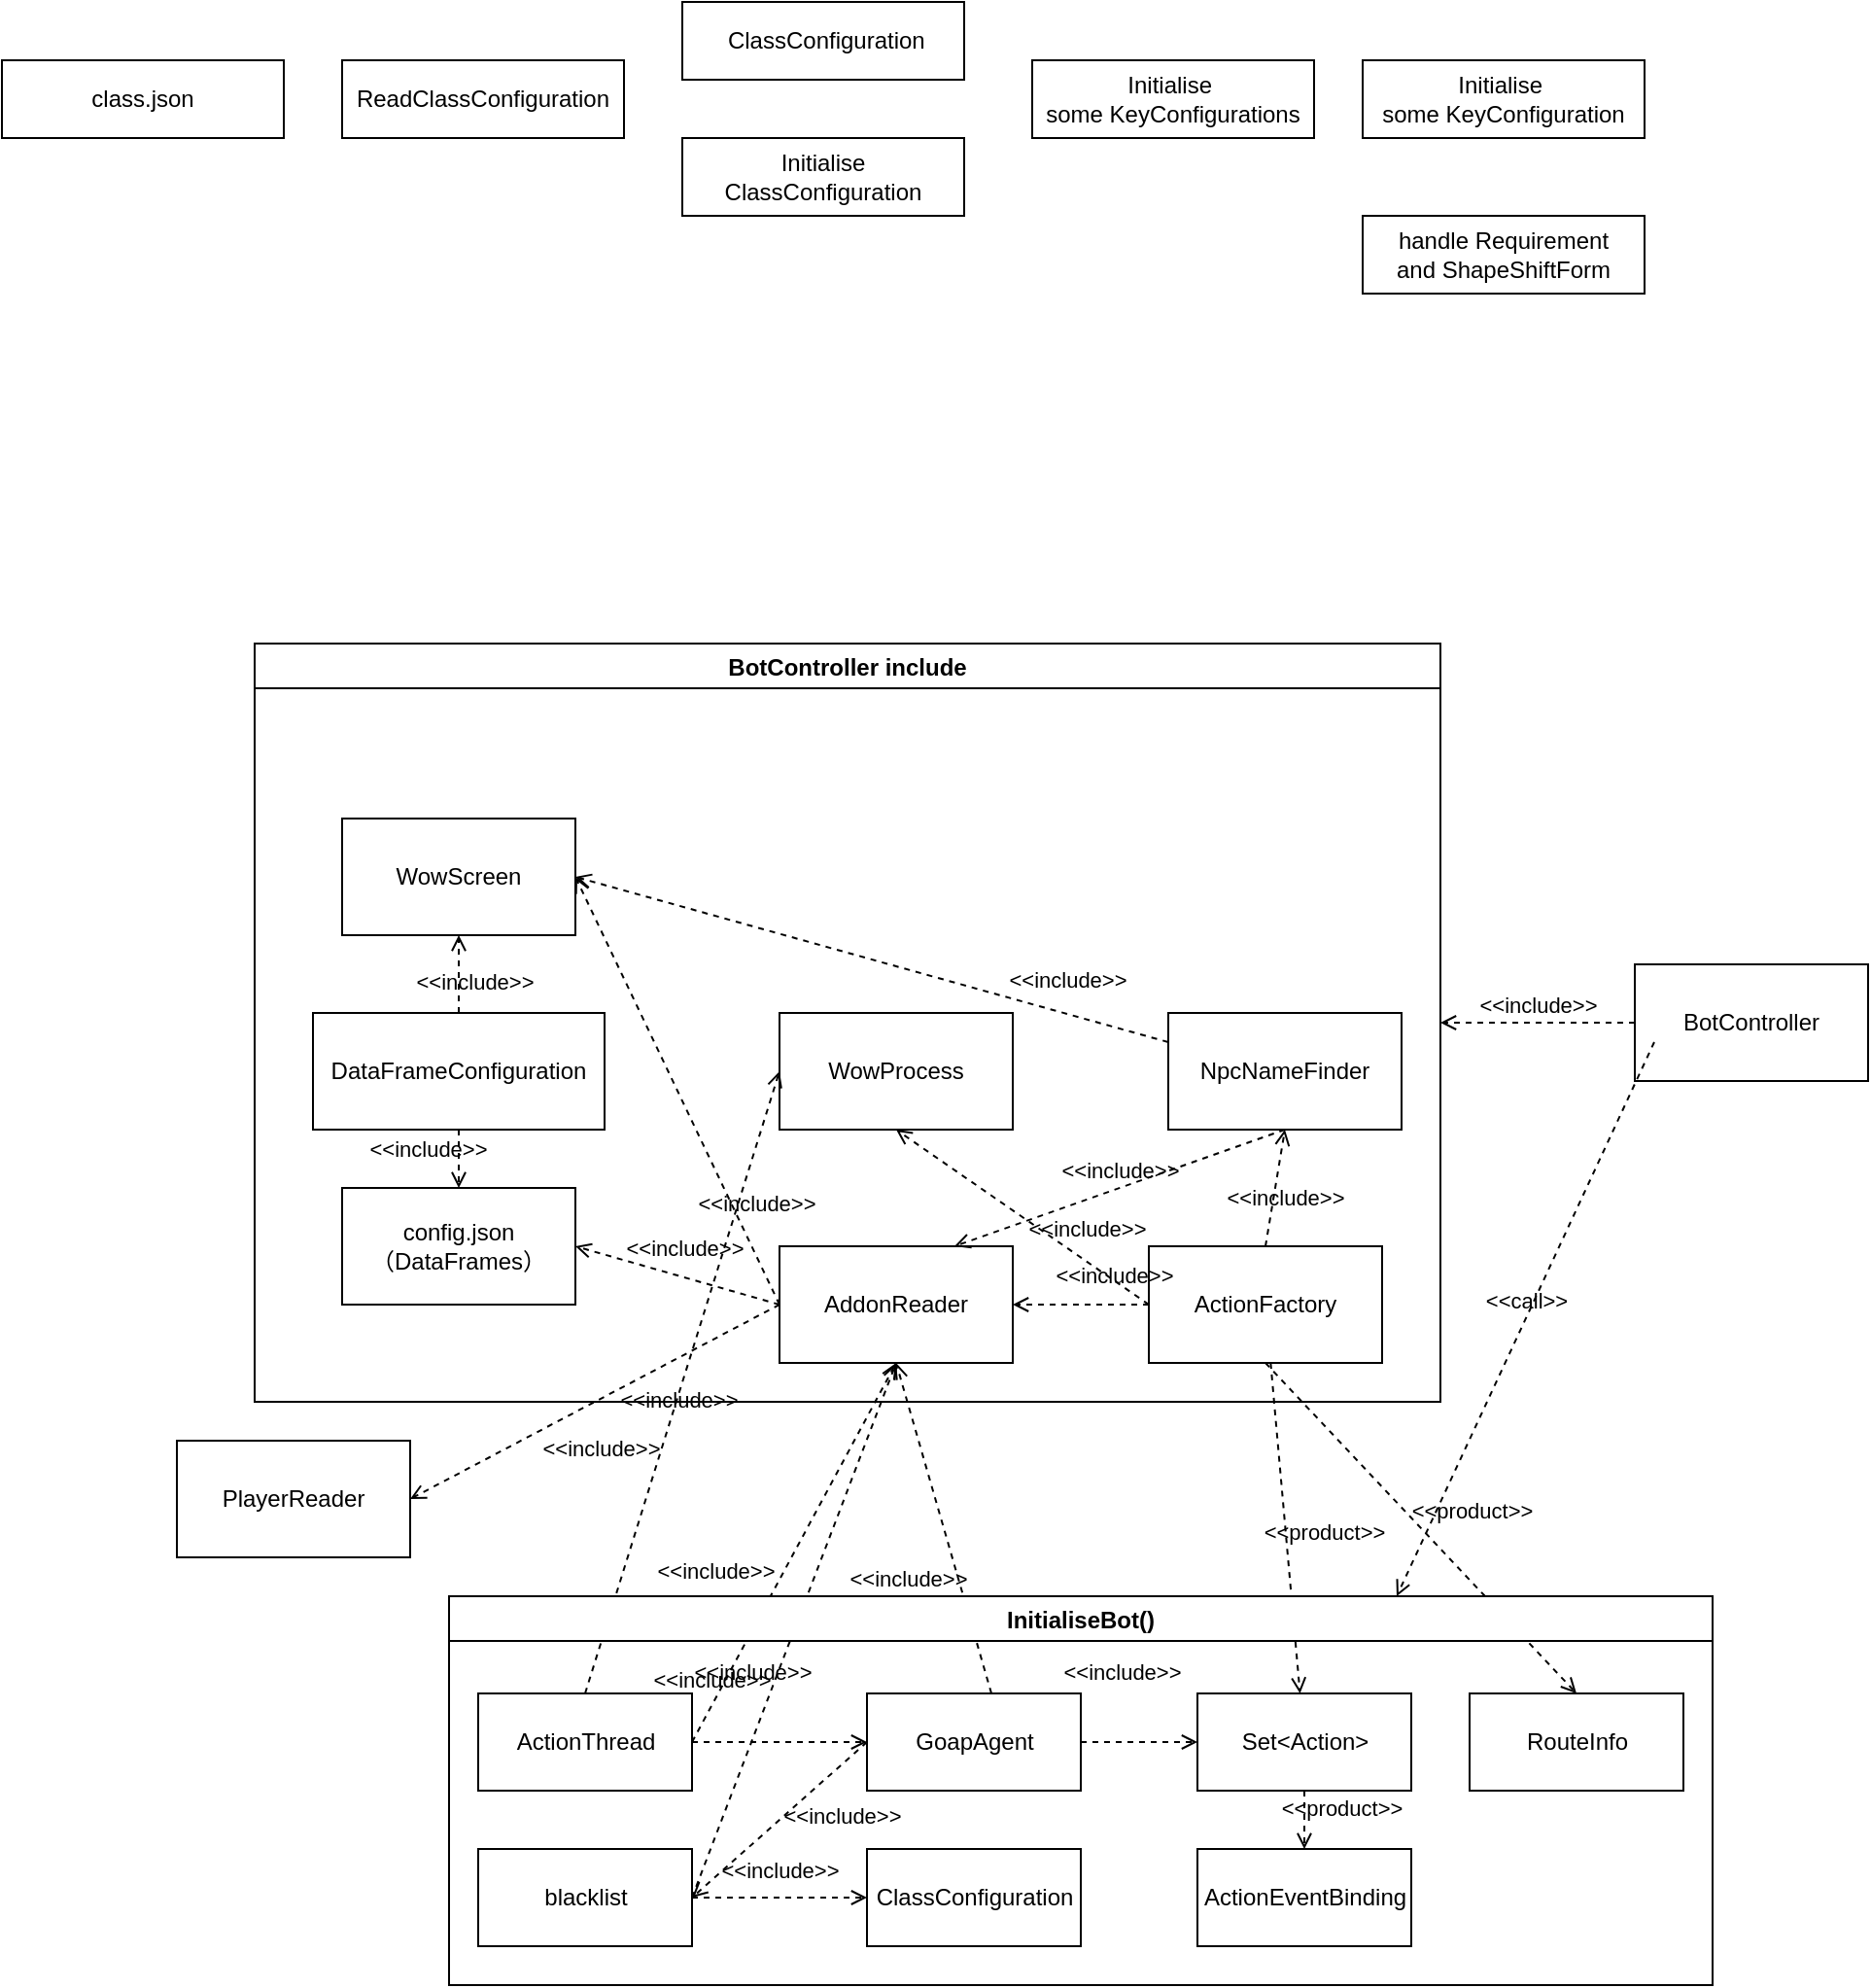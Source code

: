 <mxfile version="20.2.3" type="github">
  <diagram id="H3O-LNX6H-VDbd5dW60C" name="第 1 页">
    <mxGraphModel dx="2120" dy="1744" grid="1" gridSize="10" guides="1" tooltips="1" connect="1" arrows="1" fold="1" page="1" pageScale="1" pageWidth="827" pageHeight="1169" math="0" shadow="0">
      <root>
        <mxCell id="0" />
        <mxCell id="1" parent="0" />
        <mxCell id="WofrI5HJTd11R4k4WThL-1" value="BotController" style="rounded=0;whiteSpace=wrap;html=1;" parent="1" vertex="1">
          <mxGeometry x="620" y="115" width="120" height="60" as="geometry" />
        </mxCell>
        <mxCell id="WofrI5HJTd11R4k4WThL-14" value="PlayerReader" style="rounded=0;whiteSpace=wrap;html=1;" parent="1" vertex="1">
          <mxGeometry x="-130" y="360" width="120" height="60" as="geometry" />
        </mxCell>
        <mxCell id="WofrI5HJTd11R4k4WThL-15" value="&amp;lt;&amp;lt;include&amp;gt;&amp;gt;" style="edgeStyle=none;html=1;endArrow=open;verticalAlign=bottom;dashed=1;labelBackgroundColor=none;rounded=0;exitX=0;exitY=0.5;exitDx=0;exitDy=0;entryX=1;entryY=0.5;entryDx=0;entryDy=0;" parent="1" source="WofrI5HJTd11R4k4WThL-9" target="WofrI5HJTd11R4k4WThL-14" edge="1">
          <mxGeometry x="-0.32" y="27" width="160" relative="1" as="geometry">
            <mxPoint x="219.04" y="332.02" as="sourcePoint" />
            <mxPoint x="190" y="380" as="targetPoint" />
            <mxPoint as="offset" />
          </mxGeometry>
        </mxCell>
        <mxCell id="WofrI5HJTd11R4k4WThL-21" value="BotController include" style="swimlane;" parent="1" vertex="1">
          <mxGeometry x="-90" y="-50" width="610" height="390" as="geometry">
            <mxRectangle x="-90" y="-50" width="140" height="30" as="alternateBounds" />
          </mxGeometry>
        </mxCell>
        <mxCell id="WofrI5HJTd11R4k4WThL-2" value="WowProcess" style="rounded=0;whiteSpace=wrap;html=1;" parent="WofrI5HJTd11R4k4WThL-21" vertex="1">
          <mxGeometry x="270" y="190" width="120" height="60" as="geometry" />
        </mxCell>
        <mxCell id="WofrI5HJTd11R4k4WThL-3" value="WowScreen" style="rounded=0;whiteSpace=wrap;html=1;" parent="WofrI5HJTd11R4k4WThL-21" vertex="1">
          <mxGeometry x="45" y="90" width="120" height="60" as="geometry" />
        </mxCell>
        <mxCell id="WofrI5HJTd11R4k4WThL-4" value="NpcNameFinder" style="rounded=0;whiteSpace=wrap;html=1;" parent="WofrI5HJTd11R4k4WThL-21" vertex="1">
          <mxGeometry x="470" y="190" width="120" height="60" as="geometry" />
        </mxCell>
        <mxCell id="WofrI5HJTd11R4k4WThL-5" value="DataFrameConfiguration" style="rounded=0;whiteSpace=wrap;html=1;" parent="WofrI5HJTd11R4k4WThL-21" vertex="1">
          <mxGeometry x="30" y="190" width="150" height="60" as="geometry" />
        </mxCell>
        <mxCell id="WofrI5HJTd11R4k4WThL-6" value="&amp;lt;&amp;lt;include&amp;gt;&amp;gt;" style="edgeStyle=none;html=1;endArrow=open;verticalAlign=bottom;dashed=1;labelBackgroundColor=none;rounded=0;entryX=0.5;entryY=1;entryDx=0;entryDy=0;exitX=0.5;exitY=0;exitDx=0;exitDy=0;" parent="WofrI5HJTd11R4k4WThL-21" source="WofrI5HJTd11R4k4WThL-5" target="WofrI5HJTd11R4k4WThL-3" edge="1">
          <mxGeometry x="-0.644" y="-8" width="160" relative="1" as="geometry">
            <mxPoint x="235" y="-90" as="sourcePoint" />
            <mxPoint x="135" y="80" as="targetPoint" />
            <mxPoint as="offset" />
          </mxGeometry>
        </mxCell>
        <mxCell id="WofrI5HJTd11R4k4WThL-7" value="config.json&lt;br&gt;（DataFrames）" style="rounded=0;whiteSpace=wrap;html=1;" parent="WofrI5HJTd11R4k4WThL-21" vertex="1">
          <mxGeometry x="45" y="280" width="120" height="60" as="geometry" />
        </mxCell>
        <mxCell id="WofrI5HJTd11R4k4WThL-8" value="&amp;lt;&amp;lt;include&amp;gt;&amp;gt;" style="edgeStyle=none;html=1;endArrow=open;verticalAlign=bottom;dashed=1;labelBackgroundColor=none;rounded=0;entryX=0.5;entryY=0;entryDx=0;entryDy=0;exitX=0.5;exitY=1;exitDx=0;exitDy=0;" parent="WofrI5HJTd11R4k4WThL-21" source="WofrI5HJTd11R4k4WThL-5" target="WofrI5HJTd11R4k4WThL-7" edge="1">
          <mxGeometry x="0.288" y="-16" width="160" relative="1" as="geometry">
            <mxPoint x="340" y="-60" as="sourcePoint" />
            <mxPoint x="325" y="-100" as="targetPoint" />
            <mxPoint y="-1" as="offset" />
          </mxGeometry>
        </mxCell>
        <mxCell id="WofrI5HJTd11R4k4WThL-9" value="AddonReader" style="rounded=0;whiteSpace=wrap;html=1;" parent="WofrI5HJTd11R4k4WThL-21" vertex="1">
          <mxGeometry x="270" y="310" width="120" height="60" as="geometry" />
        </mxCell>
        <mxCell id="WofrI5HJTd11R4k4WThL-10" value="&amp;lt;&amp;lt;include&amp;gt;&amp;gt;" style="edgeStyle=none;html=1;endArrow=open;verticalAlign=bottom;dashed=1;labelBackgroundColor=none;rounded=0;exitX=0;exitY=0.5;exitDx=0;exitDy=0;entryX=1;entryY=0.5;entryDx=0;entryDy=0;" parent="WofrI5HJTd11R4k4WThL-21" source="WofrI5HJTd11R4k4WThL-9" target="WofrI5HJTd11R4k4WThL-3" edge="1">
          <mxGeometry x="-0.644" y="-8" width="160" relative="1" as="geometry">
            <mxPoint x="340" y="-60" as="sourcePoint" />
            <mxPoint x="165" y="-70" as="targetPoint" />
            <mxPoint as="offset" />
          </mxGeometry>
        </mxCell>
        <mxCell id="WofrI5HJTd11R4k4WThL-11" value="&amp;lt;&amp;lt;include&amp;gt;&amp;gt;" style="edgeStyle=none;html=1;endArrow=open;verticalAlign=bottom;dashed=1;labelBackgroundColor=none;rounded=0;entryX=1;entryY=0.5;entryDx=0;entryDy=0;exitX=0;exitY=0.5;exitDx=0;exitDy=0;" parent="WofrI5HJTd11R4k4WThL-21" source="WofrI5HJTd11R4k4WThL-9" target="WofrI5HJTd11R4k4WThL-7" edge="1">
          <mxGeometry x="-0.027" y="-6" width="160" relative="1" as="geometry">
            <mxPoint x="350" y="-50" as="sourcePoint" />
            <mxPoint x="335" y="-90" as="targetPoint" />
            <mxPoint as="offset" />
          </mxGeometry>
        </mxCell>
        <mxCell id="WofrI5HJTd11R4k4WThL-12" value="&amp;lt;&amp;lt;include&amp;gt;&amp;gt;" style="edgeStyle=none;html=1;endArrow=open;verticalAlign=bottom;dashed=1;labelBackgroundColor=none;rounded=0;entryX=1;entryY=0.5;entryDx=0;entryDy=0;exitX=0;exitY=0.25;exitDx=0;exitDy=0;" parent="WofrI5HJTd11R4k4WThL-21" source="WofrI5HJTd11R4k4WThL-4" target="WofrI5HJTd11R4k4WThL-3" edge="1">
          <mxGeometry x="-0.644" y="-8" width="160" relative="1" as="geometry">
            <mxPoint x="25" y="-30" as="sourcePoint" />
            <mxPoint x="-75" y="-130" as="targetPoint" />
            <mxPoint as="offset" />
          </mxGeometry>
        </mxCell>
        <mxCell id="WofrI5HJTd11R4k4WThL-13" value="&amp;lt;&amp;lt;include&amp;gt;&amp;gt;" style="edgeStyle=none;html=1;endArrow=open;verticalAlign=bottom;dashed=1;labelBackgroundColor=none;rounded=0;entryX=0.75;entryY=0;entryDx=0;entryDy=0;exitX=0.5;exitY=1;exitDx=0;exitDy=0;" parent="WofrI5HJTd11R4k4WThL-21" source="WofrI5HJTd11R4k4WThL-4" target="WofrI5HJTd11R4k4WThL-9" edge="1">
          <mxGeometry width="160" relative="1" as="geometry">
            <mxPoint x="125" y="-220" as="sourcePoint" />
            <mxPoint x="-105" y="-100" as="targetPoint" />
            <mxPoint as="offset" />
          </mxGeometry>
        </mxCell>
        <mxCell id="WofrI5HJTd11R4k4WThL-16" value="ActionFactory" style="rounded=0;whiteSpace=wrap;html=1;" parent="WofrI5HJTd11R4k4WThL-21" vertex="1">
          <mxGeometry x="460" y="310" width="120" height="60" as="geometry" />
        </mxCell>
        <mxCell id="WofrI5HJTd11R4k4WThL-17" value="&amp;lt;&amp;lt;include&amp;gt;&amp;gt;" style="edgeStyle=none;html=1;endArrow=open;verticalAlign=bottom;dashed=1;labelBackgroundColor=none;rounded=0;exitX=0;exitY=0.5;exitDx=0;exitDy=0;" parent="WofrI5HJTd11R4k4WThL-21" source="WofrI5HJTd11R4k4WThL-16" target="WofrI5HJTd11R4k4WThL-9" edge="1">
          <mxGeometry x="-0.443" y="-6" width="160" relative="1" as="geometry">
            <mxPoint x="205" y="40" as="sourcePoint" />
            <mxPoint x="-105" y="-100" as="targetPoint" />
            <mxPoint x="1" as="offset" />
          </mxGeometry>
        </mxCell>
        <mxCell id="WofrI5HJTd11R4k4WThL-18" value="&amp;lt;&amp;lt;include&amp;gt;&amp;gt;" style="edgeStyle=none;html=1;endArrow=open;verticalAlign=bottom;dashed=1;labelBackgroundColor=none;rounded=0;exitX=0;exitY=0.5;exitDx=0;exitDy=0;entryX=0.5;entryY=1;entryDx=0;entryDy=0;" parent="WofrI5HJTd11R4k4WThL-21" source="WofrI5HJTd11R4k4WThL-16" target="WofrI5HJTd11R4k4WThL-2" edge="1">
          <mxGeometry x="-0.443" y="-6" width="160" relative="1" as="geometry">
            <mxPoint x="235" y="-50" as="sourcePoint" />
            <mxPoint x="65" y="40" as="targetPoint" />
            <mxPoint x="1" as="offset" />
          </mxGeometry>
        </mxCell>
        <mxCell id="WofrI5HJTd11R4k4WThL-19" value="&amp;lt;&amp;lt;include&amp;gt;&amp;gt;" style="edgeStyle=none;html=1;endArrow=open;verticalAlign=bottom;dashed=1;labelBackgroundColor=none;rounded=0;entryX=0.5;entryY=1;entryDx=0;entryDy=0;exitX=0.5;exitY=0;exitDx=0;exitDy=0;" parent="WofrI5HJTd11R4k4WThL-21" source="WofrI5HJTd11R4k4WThL-16" target="WofrI5HJTd11R4k4WThL-4" edge="1">
          <mxGeometry x="-0.443" y="-6" width="160" relative="1" as="geometry">
            <mxPoint x="380" y="270" as="sourcePoint" />
            <mxPoint x="-75" y="-220" as="targetPoint" />
            <mxPoint x="1" as="offset" />
          </mxGeometry>
        </mxCell>
        <mxCell id="WofrI5HJTd11R4k4WThL-22" value="&amp;lt;&amp;lt;include&amp;gt;&amp;gt;" style="edgeStyle=none;html=1;endArrow=open;verticalAlign=bottom;dashed=1;labelBackgroundColor=none;rounded=0;entryX=1;entryY=0.5;entryDx=0;entryDy=0;exitX=0;exitY=0.5;exitDx=0;exitDy=0;" parent="1" source="WofrI5HJTd11R4k4WThL-1" target="WofrI5HJTd11R4k4WThL-21" edge="1">
          <mxGeometry width="160" relative="1" as="geometry">
            <mxPoint x="450" y="210" as="sourcePoint" />
            <mxPoint x="280" y="270" as="targetPoint" />
            <mxPoint as="offset" />
          </mxGeometry>
        </mxCell>
        <mxCell id="WofrI5HJTd11R4k4WThL-31" value="&amp;lt;&amp;lt;include&amp;gt;&amp;gt;" style="edgeStyle=none;html=1;endArrow=open;verticalAlign=bottom;dashed=1;labelBackgroundColor=none;rounded=0;exitX=1;exitY=0.5;exitDx=0;exitDy=0;entryX=0.5;entryY=1;entryDx=0;entryDy=0;" parent="1" source="WofrI5HJTd11R4k4WThL-28" target="WofrI5HJTd11R4k4WThL-9" edge="1">
          <mxGeometry x="-0.32" y="27" width="160" relative="1" as="geometry">
            <mxPoint x="190" y="300" as="sourcePoint" />
            <mxPoint x="90" y="400" as="targetPoint" />
            <mxPoint as="offset" />
          </mxGeometry>
        </mxCell>
        <mxCell id="WofrI5HJTd11R4k4WThL-33" value="&amp;lt;&amp;lt;product&amp;gt;&amp;gt;" style="edgeStyle=none;html=1;endArrow=open;verticalAlign=bottom;dashed=1;labelBackgroundColor=none;rounded=0;" parent="1" source="WofrI5HJTd11R4k4WThL-16" target="WofrI5HJTd11R4k4WThL-25" edge="1">
          <mxGeometry x="0.151" y="19" width="160" relative="1" as="geometry">
            <mxPoint x="210" y="320" as="sourcePoint" />
            <mxPoint x="330" y="430" as="targetPoint" />
            <mxPoint as="offset" />
          </mxGeometry>
        </mxCell>
        <mxCell id="WofrI5HJTd11R4k4WThL-34" value="&amp;lt;&amp;lt;product&amp;gt;&amp;gt;" style="edgeStyle=none;html=1;endArrow=open;verticalAlign=bottom;dashed=1;labelBackgroundColor=none;rounded=0;exitX=0.5;exitY=1;exitDx=0;exitDy=0;entryX=0.5;entryY=0;entryDx=0;entryDy=0;" parent="1" source="WofrI5HJTd11R4k4WThL-16" target="WofrI5HJTd11R4k4WThL-26" edge="1">
          <mxGeometry x="0.151" y="19" width="160" relative="1" as="geometry">
            <mxPoint x="446.96" y="328.98" as="sourcePoint" />
            <mxPoint x="453.268" y="420" as="targetPoint" />
            <mxPoint as="offset" />
          </mxGeometry>
        </mxCell>
        <mxCell id="WofrI5HJTd11R4k4WThL-35" value="&amp;lt;&amp;lt;include&amp;gt;&amp;gt;" style="edgeStyle=none;html=1;endArrow=open;verticalAlign=bottom;dashed=1;labelBackgroundColor=none;rounded=0;exitX=0.582;exitY=0;exitDx=0;exitDy=0;entryX=0.5;entryY=1;entryDx=0;entryDy=0;exitPerimeter=0;" parent="1" source="WofrI5HJTd11R4k4WThL-27" target="WofrI5HJTd11R4k4WThL-9" edge="1">
          <mxGeometry x="-0.32" y="27" width="160" relative="1" as="geometry">
            <mxPoint x="140" y="495" as="sourcePoint" />
            <mxPoint x="250" y="330" as="targetPoint" />
            <mxPoint as="offset" />
          </mxGeometry>
        </mxCell>
        <mxCell id="WofrI5HJTd11R4k4WThL-38" value="&amp;lt;&amp;lt;include&amp;gt;&amp;gt;" style="edgeStyle=none;html=1;endArrow=open;verticalAlign=bottom;dashed=1;labelBackgroundColor=none;rounded=0;exitX=1;exitY=0.5;exitDx=0;exitDy=0;entryX=0.5;entryY=1;entryDx=0;entryDy=0;" parent="1" source="WofrI5HJTd11R4k4WThL-29" target="WofrI5HJTd11R4k4WThL-9" edge="1">
          <mxGeometry x="-0.32" y="27" width="160" relative="1" as="geometry">
            <mxPoint x="295" y="420" as="sourcePoint" />
            <mxPoint x="420" y="340" as="targetPoint" />
            <mxPoint as="offset" />
          </mxGeometry>
        </mxCell>
        <mxCell id="WofrI5HJTd11R4k4WThL-40" value="&amp;lt;&amp;lt;include&amp;gt;&amp;gt;" style="edgeStyle=none;html=1;endArrow=open;verticalAlign=bottom;dashed=1;labelBackgroundColor=none;rounded=0;exitX=0.5;exitY=0;exitDx=0;exitDy=0;entryX=0;entryY=0.5;entryDx=0;entryDy=0;" parent="1" source="WofrI5HJTd11R4k4WThL-29" target="WofrI5HJTd11R4k4WThL-2" edge="1">
          <mxGeometry x="-0.32" y="27" width="160" relative="1" as="geometry">
            <mxPoint x="315" y="440" as="sourcePoint" />
            <mxPoint x="440" y="360" as="targetPoint" />
            <mxPoint as="offset" />
          </mxGeometry>
        </mxCell>
        <mxCell id="WofrI5HJTd11R4k4WThL-42" value="InitialiseBot()" style="swimlane;" parent="1" vertex="1">
          <mxGeometry x="10" y="440" width="650" height="200" as="geometry">
            <mxRectangle x="10" y="440" width="120" height="30" as="alternateBounds" />
          </mxGeometry>
        </mxCell>
        <mxCell id="WofrI5HJTd11R4k4WThL-24" value="ClassConfiguration" style="html=1;" parent="WofrI5HJTd11R4k4WThL-42" vertex="1">
          <mxGeometry x="215" y="130" width="110" height="50" as="geometry" />
        </mxCell>
        <mxCell id="WofrI5HJTd11R4k4WThL-25" value="Set&amp;lt;Action&amp;gt;" style="html=1;" parent="WofrI5HJTd11R4k4WThL-42" vertex="1">
          <mxGeometry x="385" y="50" width="110" height="50" as="geometry" />
        </mxCell>
        <mxCell id="WofrI5HJTd11R4k4WThL-26" value="RouteInfo" style="html=1;" parent="WofrI5HJTd11R4k4WThL-42" vertex="1">
          <mxGeometry x="525" y="50" width="110" height="50" as="geometry" />
        </mxCell>
        <mxCell id="WofrI5HJTd11R4k4WThL-27" value="GoapAgent" style="html=1;" parent="WofrI5HJTd11R4k4WThL-42" vertex="1">
          <mxGeometry x="215" y="50" width="110" height="50" as="geometry" />
        </mxCell>
        <mxCell id="WofrI5HJTd11R4k4WThL-28" value="blacklist" style="html=1;" parent="WofrI5HJTd11R4k4WThL-42" vertex="1">
          <mxGeometry x="15" y="130" width="110" height="50" as="geometry" />
        </mxCell>
        <mxCell id="WofrI5HJTd11R4k4WThL-29" value="ActionThread" style="html=1;" parent="WofrI5HJTd11R4k4WThL-42" vertex="1">
          <mxGeometry x="15" y="50" width="110" height="50" as="geometry" />
        </mxCell>
        <mxCell id="WofrI5HJTd11R4k4WThL-30" value="ActionEventBinding" style="html=1;" parent="WofrI5HJTd11R4k4WThL-42" vertex="1">
          <mxGeometry x="385" y="130" width="110" height="50" as="geometry" />
        </mxCell>
        <mxCell id="WofrI5HJTd11R4k4WThL-32" value="&amp;lt;&amp;lt;include&amp;gt;&amp;gt;" style="edgeStyle=none;html=1;endArrow=open;verticalAlign=bottom;dashed=1;labelBackgroundColor=none;rounded=0;entryX=0;entryY=0.5;entryDx=0;entryDy=0;" parent="WofrI5HJTd11R4k4WThL-42" source="WofrI5HJTd11R4k4WThL-28" target="WofrI5HJTd11R4k4WThL-24" edge="1">
          <mxGeometry y="5" width="160" relative="1" as="geometry">
            <mxPoint x="195" y="-90" as="sourcePoint" />
            <mxPoint x="95" y="10" as="targetPoint" />
            <mxPoint as="offset" />
          </mxGeometry>
        </mxCell>
        <mxCell id="WofrI5HJTd11R4k4WThL-36" value="&amp;lt;&amp;lt;include&amp;gt;&amp;gt;" style="edgeStyle=none;html=1;endArrow=open;verticalAlign=bottom;dashed=1;labelBackgroundColor=none;rounded=0;entryX=1;entryY=0.5;entryDx=0;entryDy=0;exitX=0;exitY=0.5;exitDx=0;exitDy=0;" parent="WofrI5HJTd11R4k4WThL-42" source="WofrI5HJTd11R4k4WThL-27" target="WofrI5HJTd11R4k4WThL-28" edge="1">
          <mxGeometry x="-0.32" y="27" width="160" relative="1" as="geometry">
            <mxPoint x="280" y="10" as="sourcePoint" />
            <mxPoint x="405" y="-70" as="targetPoint" />
            <mxPoint as="offset" />
          </mxGeometry>
        </mxCell>
        <mxCell id="WofrI5HJTd11R4k4WThL-37" value="&amp;lt;&amp;lt;include&amp;gt;&amp;gt;" style="edgeStyle=none;html=1;endArrow=open;verticalAlign=bottom;dashed=1;labelBackgroundColor=none;rounded=0;exitX=1;exitY=0.5;exitDx=0;exitDy=0;entryX=0;entryY=0.5;entryDx=0;entryDy=0;" parent="WofrI5HJTd11R4k4WThL-42" source="WofrI5HJTd11R4k4WThL-27" target="WofrI5HJTd11R4k4WThL-25" edge="1">
          <mxGeometry x="-0.32" y="27" width="160" relative="1" as="geometry">
            <mxPoint x="280" y="10" as="sourcePoint" />
            <mxPoint x="405" y="-70" as="targetPoint" />
            <mxPoint as="offset" />
          </mxGeometry>
        </mxCell>
        <mxCell id="WofrI5HJTd11R4k4WThL-39" value="&amp;lt;&amp;lt;include&amp;gt;&amp;gt;" style="edgeStyle=none;html=1;endArrow=open;verticalAlign=bottom;dashed=1;labelBackgroundColor=none;rounded=0;exitX=1;exitY=0.5;exitDx=0;exitDy=0;entryX=0;entryY=0.5;entryDx=0;entryDy=0;" parent="WofrI5HJTd11R4k4WThL-42" source="WofrI5HJTd11R4k4WThL-29" target="WofrI5HJTd11R4k4WThL-27" edge="1">
          <mxGeometry x="-0.32" y="27" width="160" relative="1" as="geometry">
            <mxPoint x="300" y="30" as="sourcePoint" />
            <mxPoint x="425" y="-50" as="targetPoint" />
            <mxPoint as="offset" />
          </mxGeometry>
        </mxCell>
        <mxCell id="WofrI5HJTd11R4k4WThL-41" value="&amp;lt;&amp;lt;product&amp;gt;&amp;gt;" style="edgeStyle=none;html=1;endArrow=open;verticalAlign=bottom;dashed=1;labelBackgroundColor=none;rounded=0;exitX=0.5;exitY=1;exitDx=0;exitDy=0;" parent="WofrI5HJTd11R4k4WThL-42" source="WofrI5HJTd11R4k4WThL-25" target="WofrI5HJTd11R4k4WThL-30" edge="1">
          <mxGeometry x="0.151" y="19" width="160" relative="1" as="geometry">
            <mxPoint x="438.103" y="-70" as="sourcePoint" />
            <mxPoint x="447.414" y="20" as="targetPoint" />
            <mxPoint as="offset" />
          </mxGeometry>
        </mxCell>
        <mxCell id="WofrI5HJTd11R4k4WThL-43" value="&amp;lt;&amp;lt;call&amp;gt;&amp;gt;" style="edgeStyle=none;html=1;endArrow=open;verticalAlign=bottom;dashed=1;labelBackgroundColor=none;rounded=0;entryX=0.75;entryY=0;entryDx=0;entryDy=0;exitX=0;exitY=0.5;exitDx=0;exitDy=0;" parent="1" target="WofrI5HJTd11R4k4WThL-42" edge="1">
          <mxGeometry width="160" relative="1" as="geometry">
            <mxPoint x="630" y="155" as="sourcePoint" />
            <mxPoint x="530" y="155" as="targetPoint" />
            <mxPoint as="offset" />
          </mxGeometry>
        </mxCell>
        <mxCell id="-bu_YGCzz-jSB2MVg-AY-1" value="ReadClassConfiguration" style="rounded=0;whiteSpace=wrap;html=1;" vertex="1" parent="1">
          <mxGeometry x="-45" y="-350" width="145" height="40" as="geometry" />
        </mxCell>
        <mxCell id="-bu_YGCzz-jSB2MVg-AY-2" value="class.json" style="rounded=0;whiteSpace=wrap;html=1;" vertex="1" parent="1">
          <mxGeometry x="-220" y="-350" width="145" height="40" as="geometry" />
        </mxCell>
        <mxCell id="-bu_YGCzz-jSB2MVg-AY-3" value="Initialise ClassConfiguration" style="rounded=0;whiteSpace=wrap;html=1;" vertex="1" parent="1">
          <mxGeometry x="130" y="-310" width="145" height="40" as="geometry" />
        </mxCell>
        <mxCell id="-bu_YGCzz-jSB2MVg-AY-4" value="&amp;nbsp;ClassConfiguration" style="rounded=0;whiteSpace=wrap;html=1;" vertex="1" parent="1">
          <mxGeometry x="130" y="-380" width="145" height="40" as="geometry" />
        </mxCell>
        <mxCell id="-bu_YGCzz-jSB2MVg-AY-5" value="Initialise&amp;nbsp;&lt;br&gt;some&amp;nbsp;KeyConfigurations" style="rounded=0;whiteSpace=wrap;html=1;" vertex="1" parent="1">
          <mxGeometry x="310" y="-350" width="145" height="40" as="geometry" />
        </mxCell>
        <mxCell id="-bu_YGCzz-jSB2MVg-AY-6" value="Initialise&amp;nbsp;&lt;br&gt;some&amp;nbsp;KeyConfiguration" style="rounded=0;whiteSpace=wrap;html=1;" vertex="1" parent="1">
          <mxGeometry x="480" y="-350" width="145" height="40" as="geometry" />
        </mxCell>
        <mxCell id="-bu_YGCzz-jSB2MVg-AY-7" value="handle&amp;nbsp;Requirement and&amp;nbsp;ShapeShiftForm" style="rounded=0;whiteSpace=wrap;html=1;" vertex="1" parent="1">
          <mxGeometry x="480" y="-270" width="145" height="40" as="geometry" />
        </mxCell>
      </root>
    </mxGraphModel>
  </diagram>
</mxfile>
